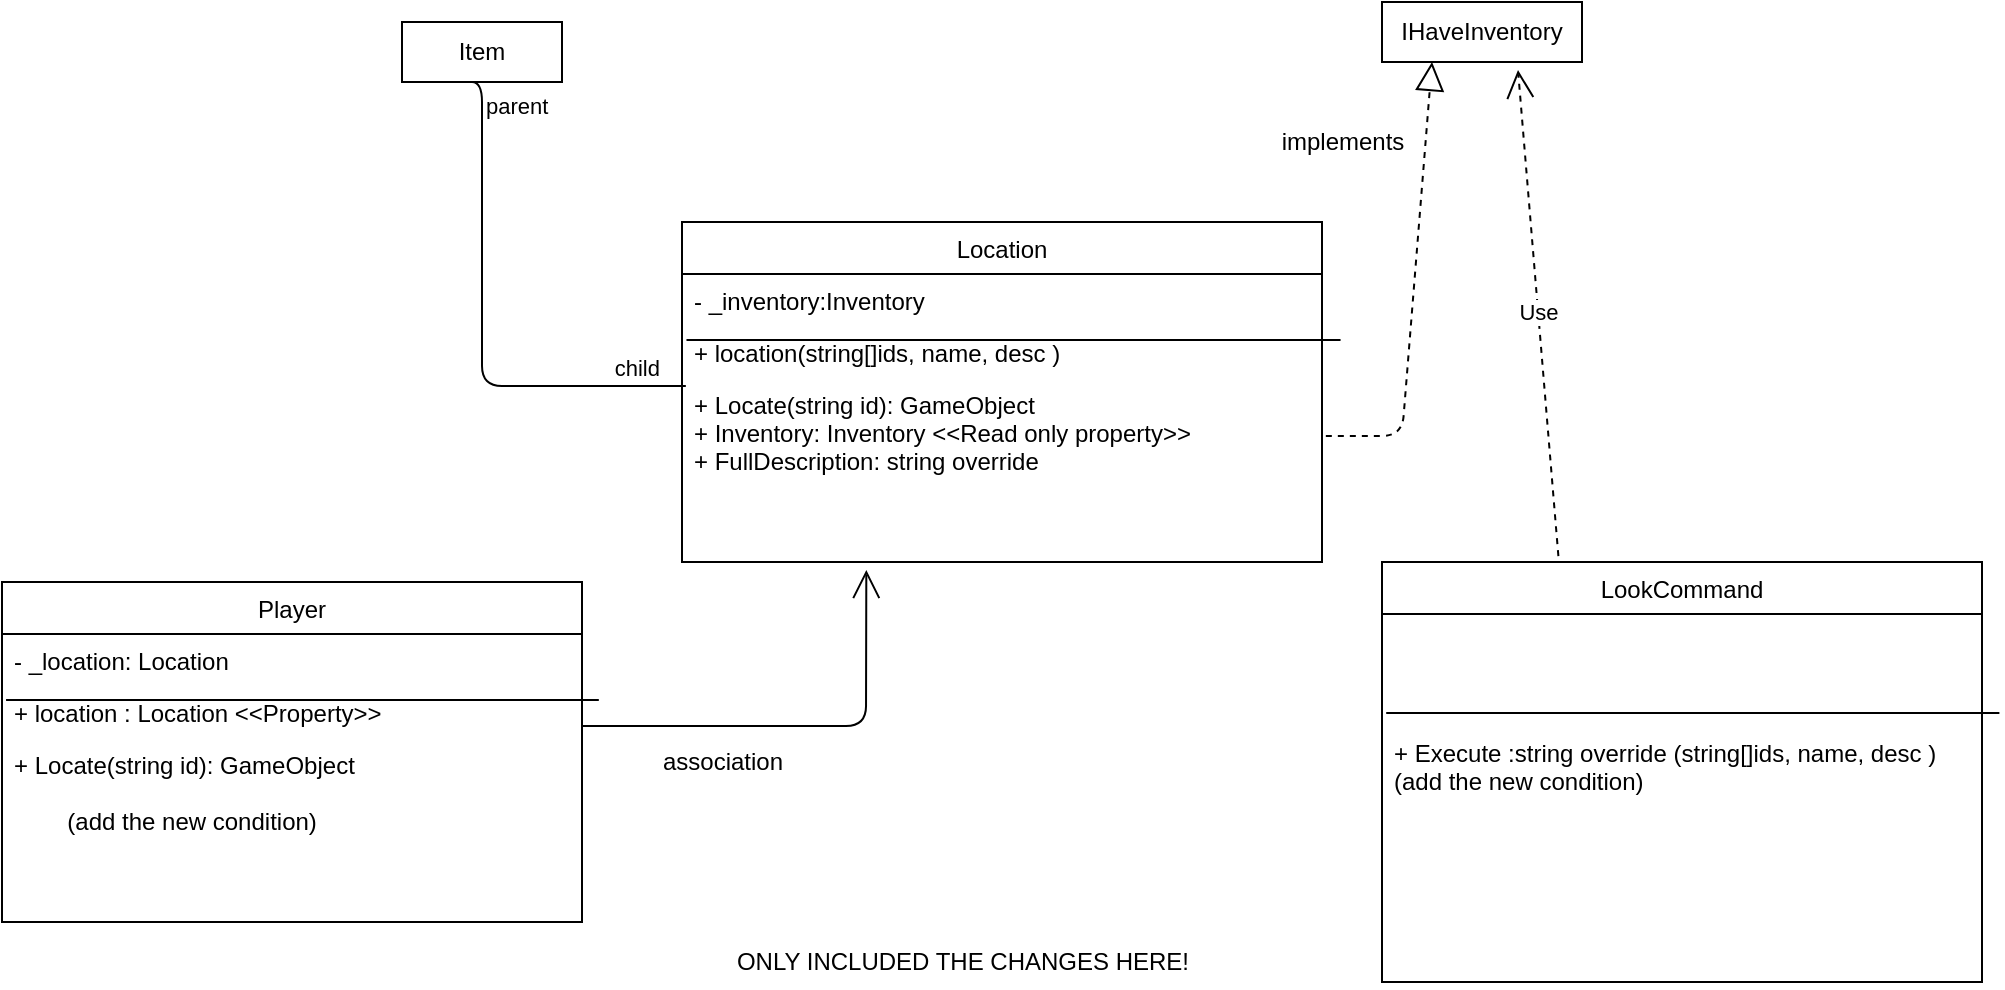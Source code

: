 <mxfile version="15.0.6" type="device"><diagram id="yNw7d6cGjwWZq3pLfwtN" name="Page-1"><mxGraphModel dx="1202" dy="494" grid="1" gridSize="10" guides="1" tooltips="1" connect="1" arrows="1" fold="1" page="1" pageScale="1" pageWidth="850" pageHeight="1100" math="0" shadow="0"><root><mxCell id="0"/><mxCell id="1" parent="0"/><mxCell id="AJT1bOPxMMS3PDGmbT2M-1" value="Location" style="swimlane;fontStyle=0;childLayout=stackLayout;horizontal=1;startSize=26;fillColor=none;horizontalStack=0;resizeParent=1;resizeParentMax=0;resizeLast=0;collapsible=1;marginBottom=0;" vertex="1" parent="1"><mxGeometry x="350" y="170" width="320" height="170" as="geometry"/></mxCell><mxCell id="AJT1bOPxMMS3PDGmbT2M-2" value="- _inventory:Inventory" style="text;strokeColor=none;fillColor=none;align=left;verticalAlign=top;spacingLeft=4;spacingRight=4;overflow=hidden;rotatable=0;points=[[0,0.5],[1,0.5]];portConstraint=eastwest;" vertex="1" parent="AJT1bOPxMMS3PDGmbT2M-1"><mxGeometry y="26" width="320" height="26" as="geometry"/></mxCell><mxCell id="AJT1bOPxMMS3PDGmbT2M-3" value="+ location(string[]ids, name, desc )" style="text;strokeColor=none;fillColor=none;align=left;verticalAlign=top;spacingLeft=4;spacingRight=4;overflow=hidden;rotatable=0;points=[[0,0.5],[1,0.5]];portConstraint=eastwest;" vertex="1" parent="AJT1bOPxMMS3PDGmbT2M-1"><mxGeometry y="52" width="320" height="26" as="geometry"/></mxCell><mxCell id="AJT1bOPxMMS3PDGmbT2M-4" value="+ Locate(string id): GameObject&#xA;+ Inventory: Inventory &lt;&lt;Read only property&gt;&gt;&#xA;+ FullDescription: string override&#xA;" style="text;strokeColor=none;fillColor=none;align=left;verticalAlign=top;spacingLeft=4;spacingRight=4;overflow=hidden;rotatable=0;points=[[0,0.5],[1,0.5]];portConstraint=eastwest;" vertex="1" parent="AJT1bOPxMMS3PDGmbT2M-1"><mxGeometry y="78" width="320" height="92" as="geometry"/></mxCell><mxCell id="AJT1bOPxMMS3PDGmbT2M-5" value="" style="endArrow=none;html=1;exitX=0.007;exitY=0.269;exitDx=0;exitDy=0;exitPerimeter=0;entryX=1.029;entryY=0.269;entryDx=0;entryDy=0;entryPerimeter=0;" edge="1" parent="AJT1bOPxMMS3PDGmbT2M-1" source="AJT1bOPxMMS3PDGmbT2M-3" target="AJT1bOPxMMS3PDGmbT2M-3"><mxGeometry width="50" height="50" relative="1" as="geometry"><mxPoint x="50" y="70" as="sourcePoint"/><mxPoint x="100" y="20" as="targetPoint"/></mxGeometry></mxCell><mxCell id="AJT1bOPxMMS3PDGmbT2M-6" value="Player" style="swimlane;fontStyle=0;childLayout=stackLayout;horizontal=1;startSize=26;fillColor=none;horizontalStack=0;resizeParent=1;resizeParentMax=0;resizeLast=0;collapsible=1;marginBottom=0;" vertex="1" parent="1"><mxGeometry x="10" y="350" width="290" height="170" as="geometry"/></mxCell><mxCell id="AJT1bOPxMMS3PDGmbT2M-7" value="- _location: Location" style="text;strokeColor=none;fillColor=none;align=left;verticalAlign=top;spacingLeft=4;spacingRight=4;overflow=hidden;rotatable=0;points=[[0,0.5],[1,0.5]];portConstraint=eastwest;" vertex="1" parent="AJT1bOPxMMS3PDGmbT2M-6"><mxGeometry y="26" width="290" height="26" as="geometry"/></mxCell><mxCell id="AJT1bOPxMMS3PDGmbT2M-8" value="+ location : Location &lt;&lt;Property&gt;&gt;" style="text;strokeColor=none;fillColor=none;align=left;verticalAlign=top;spacingLeft=4;spacingRight=4;overflow=hidden;rotatable=0;points=[[0,0.5],[1,0.5]];portConstraint=eastwest;" vertex="1" parent="AJT1bOPxMMS3PDGmbT2M-6"><mxGeometry y="52" width="290" height="26" as="geometry"/></mxCell><mxCell id="AJT1bOPxMMS3PDGmbT2M-9" value="+ Locate(string id): GameObject &#xA;&#xA;        (add the new condition)&#xA;&#xA;" style="text;strokeColor=none;fillColor=none;align=left;verticalAlign=top;spacingLeft=4;spacingRight=4;overflow=hidden;rotatable=0;points=[[0,0.5],[1,0.5]];portConstraint=eastwest;" vertex="1" parent="AJT1bOPxMMS3PDGmbT2M-6"><mxGeometry y="78" width="290" height="92" as="geometry"/></mxCell><mxCell id="AJT1bOPxMMS3PDGmbT2M-10" value="" style="endArrow=none;html=1;exitX=0.007;exitY=0.269;exitDx=0;exitDy=0;exitPerimeter=0;entryX=1.029;entryY=0.269;entryDx=0;entryDy=0;entryPerimeter=0;" edge="1" parent="AJT1bOPxMMS3PDGmbT2M-6" source="AJT1bOPxMMS3PDGmbT2M-8" target="AJT1bOPxMMS3PDGmbT2M-8"><mxGeometry width="50" height="50" relative="1" as="geometry"><mxPoint x="50" y="70" as="sourcePoint"/><mxPoint x="100" y="20" as="targetPoint"/></mxGeometry></mxCell><mxCell id="AJT1bOPxMMS3PDGmbT2M-16" value="LookCommand" style="swimlane;fontStyle=0;childLayout=stackLayout;horizontal=1;startSize=26;fillColor=none;horizontalStack=0;resizeParent=1;resizeParentMax=0;resizeLast=0;collapsible=1;marginBottom=0;" vertex="1" parent="1"><mxGeometry x="700" y="340" width="300" height="210" as="geometry"/></mxCell><mxCell id="AJT1bOPxMMS3PDGmbT2M-20" value="" style="endArrow=none;html=1;exitX=0.007;exitY=0.269;exitDx=0;exitDy=0;exitPerimeter=0;entryX=1.029;entryY=0.269;entryDx=0;entryDy=0;entryPerimeter=0;" edge="1" parent="AJT1bOPxMMS3PDGmbT2M-16" source="AJT1bOPxMMS3PDGmbT2M-18" target="AJT1bOPxMMS3PDGmbT2M-18"><mxGeometry width="50" height="50" relative="1" as="geometry"><mxPoint x="50" y="70" as="sourcePoint"/><mxPoint x="100" y="20" as="targetPoint"/></mxGeometry></mxCell><mxCell id="AJT1bOPxMMS3PDGmbT2M-18" value="&#xA;&#xA;&#xA;&#xA;+ Execute :string override (string[]ids, name, desc )&#xA;(add the new condition)&#xA;" style="text;strokeColor=none;fillColor=none;align=left;verticalAlign=top;spacingLeft=4;spacingRight=4;overflow=hidden;rotatable=0;points=[[0,0.5],[1,0.5]];portConstraint=eastwest;" vertex="1" parent="AJT1bOPxMMS3PDGmbT2M-16"><mxGeometry y="26" width="300" height="184" as="geometry"/></mxCell><mxCell id="AJT1bOPxMMS3PDGmbT2M-21" value="Item" style="rounded=0;whiteSpace=wrap;html=1;" vertex="1" parent="1"><mxGeometry x="210" y="70" width="80" height="30" as="geometry"/></mxCell><mxCell id="AJT1bOPxMMS3PDGmbT2M-22" value="IHaveInventory" style="rounded=0;whiteSpace=wrap;html=1;" vertex="1" parent="1"><mxGeometry x="700" y="60" width="100" height="30" as="geometry"/></mxCell><mxCell id="AJT1bOPxMMS3PDGmbT2M-27" value="" style="endArrow=none;html=1;edgeStyle=orthogonalEdgeStyle;entryX=0.006;entryY=0.043;entryDx=0;entryDy=0;entryPerimeter=0;" edge="1" parent="1" target="AJT1bOPxMMS3PDGmbT2M-4"><mxGeometry relative="1" as="geometry"><mxPoint x="240" y="100" as="sourcePoint"/><mxPoint x="570" y="110" as="targetPoint"/><Array as="points"><mxPoint x="250" y="100"/><mxPoint x="250" y="252"/></Array></mxGeometry></mxCell><mxCell id="AJT1bOPxMMS3PDGmbT2M-28" value="parent" style="edgeLabel;resizable=0;html=1;align=left;verticalAlign=bottom;" connectable="0" vertex="1" parent="AJT1bOPxMMS3PDGmbT2M-27"><mxGeometry x="-1" relative="1" as="geometry"><mxPoint x="10" y="20" as="offset"/></mxGeometry></mxCell><mxCell id="AJT1bOPxMMS3PDGmbT2M-29" value="child" style="edgeLabel;resizable=0;html=1;align=right;verticalAlign=bottom;" connectable="0" vertex="1" parent="AJT1bOPxMMS3PDGmbT2M-27"><mxGeometry x="1" relative="1" as="geometry"><mxPoint x="-12" as="offset"/></mxGeometry></mxCell><mxCell id="AJT1bOPxMMS3PDGmbT2M-30" value="" style="endArrow=block;dashed=1;endFill=0;endSize=12;html=1;entryX=0.25;entryY=1;entryDx=0;entryDy=0;exitX=1.006;exitY=0.315;exitDx=0;exitDy=0;exitPerimeter=0;" edge="1" parent="1" source="AJT1bOPxMMS3PDGmbT2M-4" target="AJT1bOPxMMS3PDGmbT2M-22"><mxGeometry width="160" relative="1" as="geometry"><mxPoint x="420" y="250" as="sourcePoint"/><mxPoint x="580" y="250" as="targetPoint"/><Array as="points"><mxPoint x="710" y="277"/></Array></mxGeometry></mxCell><mxCell id="AJT1bOPxMMS3PDGmbT2M-31" value="implements" style="text;html=1;align=center;verticalAlign=middle;resizable=0;points=[];autosize=1;strokeColor=none;fillColor=none;" vertex="1" parent="1"><mxGeometry x="640" y="120" width="80" height="20" as="geometry"/></mxCell><mxCell id="AJT1bOPxMMS3PDGmbT2M-32" value="" style="endArrow=open;endFill=1;endSize=12;html=1;exitX=1;exitY=0.769;exitDx=0;exitDy=0;exitPerimeter=0;entryX=0.288;entryY=1.043;entryDx=0;entryDy=0;entryPerimeter=0;" edge="1" parent="1" source="AJT1bOPxMMS3PDGmbT2M-8" target="AJT1bOPxMMS3PDGmbT2M-4"><mxGeometry width="160" relative="1" as="geometry"><mxPoint x="420" y="370" as="sourcePoint"/><mxPoint x="580" y="370" as="targetPoint"/><Array as="points"><mxPoint x="442" y="422"/></Array></mxGeometry></mxCell><mxCell id="AJT1bOPxMMS3PDGmbT2M-33" value="association" style="text;html=1;align=center;verticalAlign=middle;resizable=0;points=[];autosize=1;strokeColor=none;fillColor=none;" vertex="1" parent="1"><mxGeometry x="330" y="430" width="80" height="20" as="geometry"/></mxCell><mxCell id="AJT1bOPxMMS3PDGmbT2M-36" value="Use" style="endArrow=open;endSize=12;dashed=1;html=1;entryX=0.68;entryY=1.133;entryDx=0;entryDy=0;entryPerimeter=0;exitX=0.294;exitY=-0.014;exitDx=0;exitDy=0;exitPerimeter=0;" edge="1" parent="1" source="AJT1bOPxMMS3PDGmbT2M-16" target="AJT1bOPxMMS3PDGmbT2M-22"><mxGeometry width="160" relative="1" as="geometry"><mxPoint x="800" y="330" as="sourcePoint"/><mxPoint x="580" y="230" as="targetPoint"/></mxGeometry></mxCell><mxCell id="AJT1bOPxMMS3PDGmbT2M-38" value="ONLY INCLUDED THE CHANGES HERE!" style="text;html=1;align=center;verticalAlign=middle;resizable=0;points=[];autosize=1;strokeColor=none;fillColor=none;" vertex="1" parent="1"><mxGeometry x="370" y="530" width="240" height="20" as="geometry"/></mxCell></root></mxGraphModel></diagram></mxfile>